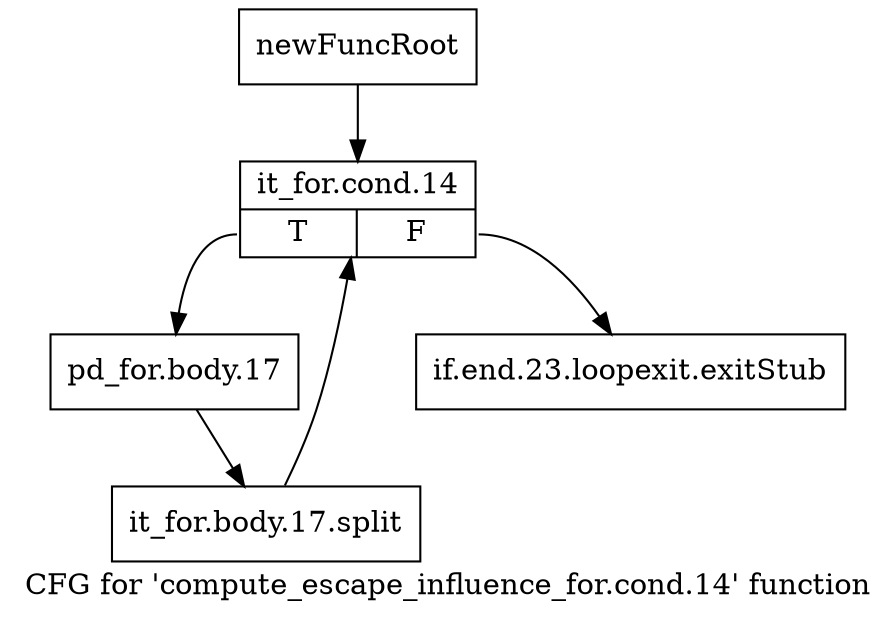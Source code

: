 digraph "CFG for 'compute_escape_influence_for.cond.14' function" {
	label="CFG for 'compute_escape_influence_for.cond.14' function";

	Node0x3fff670 [shape=record,label="{newFuncRoot}"];
	Node0x3fff670 -> Node0x3fff710;
	Node0x3fff6c0 [shape=record,label="{if.end.23.loopexit.exitStub}"];
	Node0x3fff710 [shape=record,label="{it_for.cond.14|{<s0>T|<s1>F}}"];
	Node0x3fff710:s0 -> Node0x3fff760;
	Node0x3fff710:s1 -> Node0x3fff6c0;
	Node0x3fff760 [shape=record,label="{pd_for.body.17}"];
	Node0x3fff760 -> Node0x4fe4890;
	Node0x4fe4890 [shape=record,label="{it_for.body.17.split}"];
	Node0x4fe4890 -> Node0x3fff710;
}
